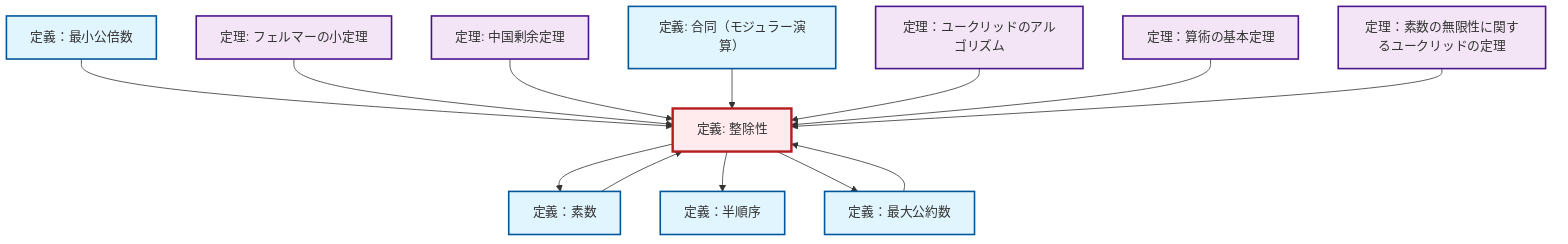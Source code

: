 graph TD
    classDef definition fill:#e1f5fe,stroke:#01579b,stroke-width:2px
    classDef theorem fill:#f3e5f5,stroke:#4a148c,stroke-width:2px
    classDef axiom fill:#fff3e0,stroke:#e65100,stroke-width:2px
    classDef example fill:#e8f5e9,stroke:#1b5e20,stroke-width:2px
    classDef current fill:#ffebee,stroke:#b71c1c,stroke-width:3px
    def-partial-order["定義：半順序"]:::definition
    thm-chinese-remainder["定理: 中国剰余定理"]:::theorem
    def-congruence["定義: 合同（モジュラー演算）"]:::definition
    def-gcd["定義：最大公約数"]:::definition
    thm-fundamental-arithmetic["定理：算術の基本定理"]:::theorem
    def-lcm["定義：最小公倍数"]:::definition
    def-prime["定義：素数"]:::definition
    thm-euclidean-algorithm["定理：ユークリッドのアルゴリズム"]:::theorem
    def-divisibility["定義: 整除性"]:::definition
    thm-euclid-infinitude-primes["定理：素数の無限性に関するユークリッドの定理"]:::theorem
    thm-fermat-little["定理: フェルマーの小定理"]:::theorem
    def-divisibility --> def-prime
    def-lcm --> def-divisibility
    thm-fermat-little --> def-divisibility
    thm-chinese-remainder --> def-divisibility
    def-prime --> def-divisibility
    def-divisibility --> def-partial-order
    def-divisibility --> def-gcd
    def-congruence --> def-divisibility
    thm-euclidean-algorithm --> def-divisibility
    thm-fundamental-arithmetic --> def-divisibility
    def-gcd --> def-divisibility
    thm-euclid-infinitude-primes --> def-divisibility
    class def-divisibility current